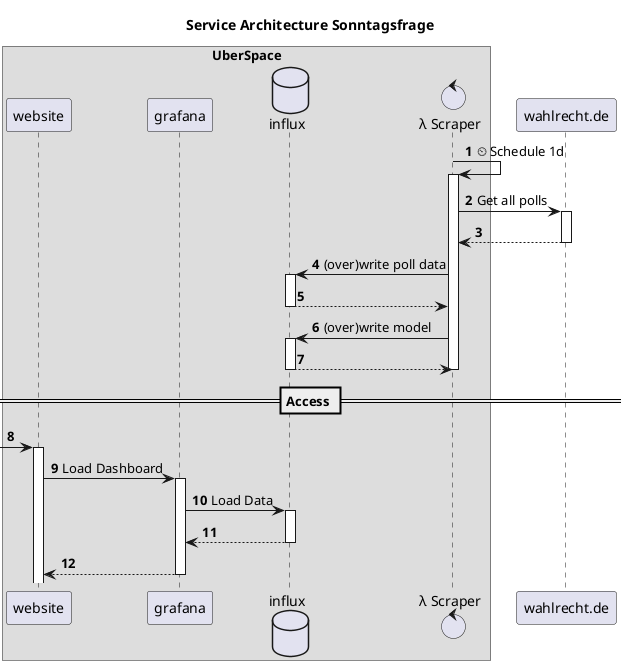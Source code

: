 @startuml service
title Service Architecture Sonntagsfrage

autoactivate on
autonumber 

box "UberSpace"
    participant website
    participant grafana
    database influx
    control "λ Scraper" as scraper
end box
participant "wahlrecht.de" as wahlrecht

scraper -> scraper: ⏲ Schedule 1d
scraper -> wahlrecht: Get all polls
return
scraper -> influx: (over)write poll data
return

scraper -> influx: (over)write model
return
deactivate scraper

== Access ==
[-> website
website -> grafana: Load Dashboard
grafana -> influx: Load Data
return
return


@enduml